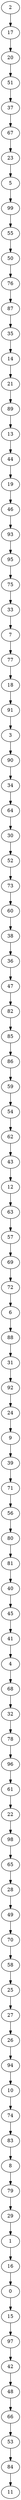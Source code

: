 digraph {
  0;
  1;
  2;
  3;
  4;
  5;
  6;
  7;
  8;
  9;
  10;
  11;
  12;
  13;
  14;
  15;
  16;
  17;
  18;
  19;
  20;
  21;
  22;
  23;
  24;
  25;
  26;
  27;
  28;
  29;
  30;
  31;
  32;
  33;
  34;
  35;
  36;
  37;
  38;
  39;
  40;
  41;
  42;
  43;
  44;
  45;
  46;
  47;
  48;
  49;
  50;
  51;
  52;
  53;
  54;
  55;
  56;
  57;
  58;
  59;
  60;
  61;
  62;
  63;
  64;
  65;
  66;
  67;
  68;
  69;
  70;
  71;
  72;
  73;
  74;
  75;
  76;
  77;
  78;
  79;
  80;
  81;
  82;
  83;
  84;
  85;
  86;
  87;
  88;
  89;
  90;
  91;
  92;
  93;
  94;
  95;
  96;
  97;
  98;
  99;
  2 -> 17;
  17 -> 20;
  20 -> 51;
  51 -> 37;
  37 -> 67;
  67 -> 23;
  23 -> 5;
  5 -> 99;
  99 -> 55;
  55 -> 50;
  50 -> 76;
  76 -> 87;
  87 -> 35;
  35 -> 14;
  14 -> 21;
  21 -> 89;
  89 -> 13;
  13 -> 44;
  44 -> 19;
  19 -> 46;
  46 -> 93;
  93 -> 95;
  95 -> 75;
  75 -> 33;
  33 -> 7;
  7 -> 77;
  77 -> 18;
  18 -> 91;
  91 -> 3;
  3 -> 90;
  90 -> 34;
  34 -> 64;
  64 -> 30;
  30 -> 52;
  52 -> 73;
  73 -> 60;
  60 -> 38;
  38 -> 36;
  36 -> 47;
  47 -> 82;
  82 -> 85;
  85 -> 86;
  86 -> 59;
  59 -> 54;
  54 -> 62;
  62 -> 43;
  43 -> 12;
  12 -> 63;
  63 -> 57;
  57 -> 69;
  69 -> 72;
  72 -> 6;
  6 -> 88;
  88 -> 31;
  31 -> 92;
  92 -> 24;
  24 -> 9;
  9 -> 39;
  39 -> 71;
  71 -> 56;
  56 -> 80;
  80 -> 81;
  81 -> 40;
  40 -> 45;
  45 -> 41;
  41 -> 4;
  4 -> 68;
  68 -> 32;
  32 -> 78;
  78 -> 96;
  96 -> 61;
  61 -> 22;
  22 -> 98;
  98 -> 65;
  65 -> 28;
  28 -> 49;
  49 -> 70;
  70 -> 58;
  58 -> 25;
  25 -> 27;
  27 -> 26;
  26 -> 94;
  94 -> 10;
  10 -> 74;
  74 -> 83;
  83 -> 8;
  8 -> 79;
  79 -> 29;
  29 -> 1;
  1 -> 16;
  16 -> 0;
  0 -> 15;
  15 -> 97;
  97 -> 42;
  42 -> 48;
  48 -> 66;
  66 -> 53;
  53 -> 84;
  84 -> 11;
}